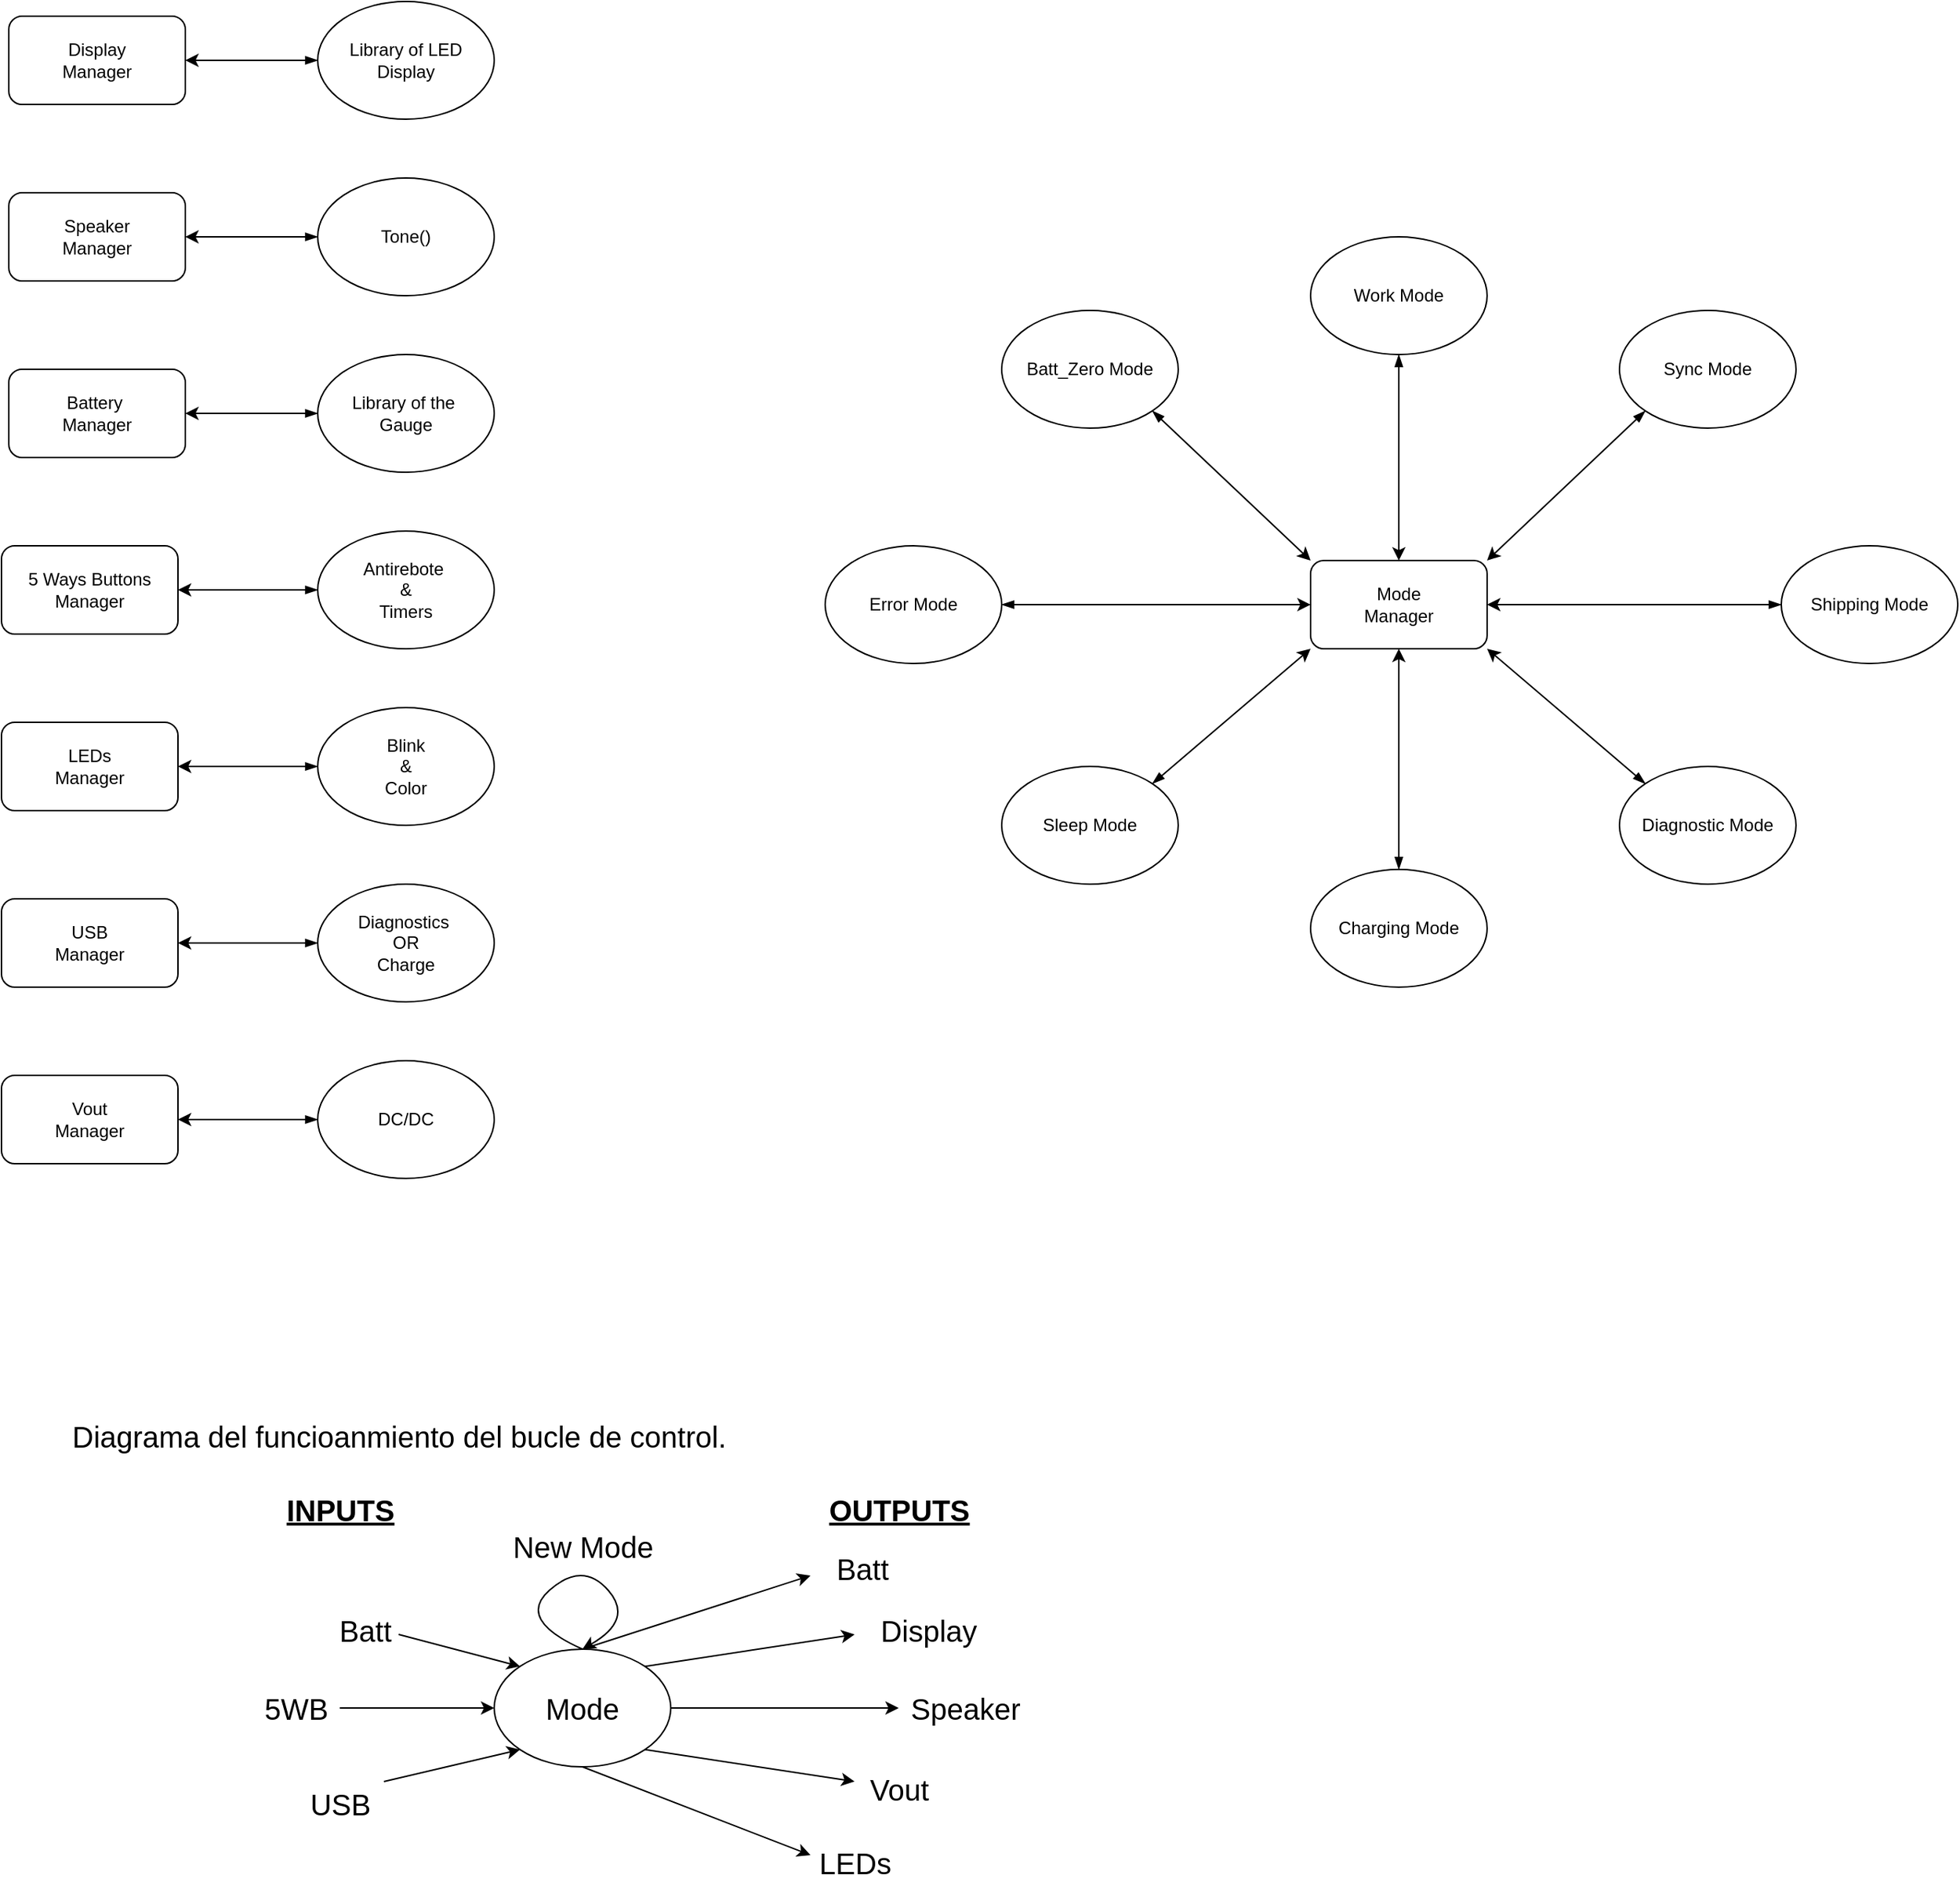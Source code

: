<mxfile version="13.2.2" type="device" pages="2"><diagram id="xsPlRbKnwEi6jcMopyAd" name="Map concept"><mxGraphModel dx="1038" dy="647" grid="1" gridSize="10" guides="1" tooltips="1" connect="1" arrows="1" fold="1" page="1" pageScale="1" pageWidth="3300" pageHeight="4681" math="0" shadow="0"><root><mxCell id="0"/><mxCell id="1" parent="0"/><mxCell id="l8vxRX42R-hr0S0yqgtu-2" value="Mode&lt;br&gt;Manager" style="rounded=1;whiteSpace=wrap;html=1;" parent="1" vertex="1"><mxGeometry x="970" y="460" width="120" height="60" as="geometry"/></mxCell><mxCell id="l8vxRX42R-hr0S0yqgtu-18" style="edgeStyle=none;rounded=0;orthogonalLoop=1;jettySize=auto;html=1;exitX=1;exitY=0.5;exitDx=0;exitDy=0;entryX=0;entryY=0.5;entryDx=0;entryDy=0;startArrow=blockThin;startFill=1;" parent="1" source="l8vxRX42R-hr0S0yqgtu-3" target="l8vxRX42R-hr0S0yqgtu-2" edge="1"><mxGeometry relative="1" as="geometry"/></mxCell><mxCell id="l8vxRX42R-hr0S0yqgtu-3" value="Error Mode" style="ellipse;whiteSpace=wrap;html=1;" parent="1" vertex="1"><mxGeometry x="640" y="450" width="120" height="80" as="geometry"/></mxCell><mxCell id="l8vxRX42R-hr0S0yqgtu-20" style="edgeStyle=none;rounded=0;orthogonalLoop=1;jettySize=auto;html=1;exitX=1;exitY=1;exitDx=0;exitDy=0;entryX=0;entryY=0;entryDx=0;entryDy=0;startArrow=blockThin;startFill=1;" parent="1" source="l8vxRX42R-hr0S0yqgtu-6" target="l8vxRX42R-hr0S0yqgtu-2" edge="1"><mxGeometry relative="1" as="geometry"/></mxCell><mxCell id="l8vxRX42R-hr0S0yqgtu-6" value="Batt_Zero Mode" style="ellipse;whiteSpace=wrap;html=1;" parent="1" vertex="1"><mxGeometry x="760" y="290" width="120" height="80" as="geometry"/></mxCell><mxCell id="l8vxRX42R-hr0S0yqgtu-17" style="edgeStyle=none;rounded=0;orthogonalLoop=1;jettySize=auto;html=1;exitX=0.5;exitY=1;exitDx=0;exitDy=0;entryX=0.5;entryY=0;entryDx=0;entryDy=0;startArrow=blockThin;startFill=1;" parent="1" source="l8vxRX42R-hr0S0yqgtu-7" target="l8vxRX42R-hr0S0yqgtu-2" edge="1"><mxGeometry relative="1" as="geometry"/></mxCell><mxCell id="l8vxRX42R-hr0S0yqgtu-7" value="Work Mode" style="ellipse;whiteSpace=wrap;html=1;" parent="1" vertex="1"><mxGeometry x="970" y="240" width="120" height="80" as="geometry"/></mxCell><mxCell id="l8vxRX42R-hr0S0yqgtu-14" style="edgeStyle=none;rounded=0;orthogonalLoop=1;jettySize=auto;html=1;startArrow=blockThin;startFill=1;" parent="1" source="l8vxRX42R-hr0S0yqgtu-8" target="l8vxRX42R-hr0S0yqgtu-2" edge="1"><mxGeometry relative="1" as="geometry"/></mxCell><mxCell id="l8vxRX42R-hr0S0yqgtu-8" value="Shipping Mode" style="ellipse;whiteSpace=wrap;html=1;" parent="1" vertex="1"><mxGeometry x="1290" y="450" width="120" height="80" as="geometry"/></mxCell><mxCell id="l8vxRX42R-hr0S0yqgtu-13" style="rounded=0;orthogonalLoop=1;jettySize=auto;html=1;exitX=0;exitY=1;exitDx=0;exitDy=0;entryX=1;entryY=0;entryDx=0;entryDy=0;startArrow=blockThin;startFill=1;" parent="1" source="l8vxRX42R-hr0S0yqgtu-9" target="l8vxRX42R-hr0S0yqgtu-2" edge="1"><mxGeometry relative="1" as="geometry"/></mxCell><mxCell id="l8vxRX42R-hr0S0yqgtu-9" value="Sync Mode" style="ellipse;whiteSpace=wrap;html=1;" parent="1" vertex="1"><mxGeometry x="1180" y="290" width="120" height="80" as="geometry"/></mxCell><mxCell id="l8vxRX42R-hr0S0yqgtu-15" style="edgeStyle=none;rounded=0;orthogonalLoop=1;jettySize=auto;html=1;exitX=0;exitY=0;exitDx=0;exitDy=0;entryX=1;entryY=1;entryDx=0;entryDy=0;startArrow=blockThin;startFill=1;" parent="1" source="l8vxRX42R-hr0S0yqgtu-10" target="l8vxRX42R-hr0S0yqgtu-2" edge="1"><mxGeometry relative="1" as="geometry"/></mxCell><mxCell id="l8vxRX42R-hr0S0yqgtu-10" value="Diagnostic Mode" style="ellipse;whiteSpace=wrap;html=1;" parent="1" vertex="1"><mxGeometry x="1180" y="600" width="120" height="80" as="geometry"/></mxCell><mxCell id="l8vxRX42R-hr0S0yqgtu-16" style="edgeStyle=none;rounded=0;orthogonalLoop=1;jettySize=auto;html=1;exitX=0.5;exitY=0;exitDx=0;exitDy=0;entryX=0.5;entryY=1;entryDx=0;entryDy=0;startArrow=blockThin;startFill=1;" parent="1" source="l8vxRX42R-hr0S0yqgtu-11" target="l8vxRX42R-hr0S0yqgtu-2" edge="1"><mxGeometry relative="1" as="geometry"/></mxCell><mxCell id="l8vxRX42R-hr0S0yqgtu-11" value="Charging Mode" style="ellipse;whiteSpace=wrap;html=1;" parent="1" vertex="1"><mxGeometry x="970" y="670" width="120" height="80" as="geometry"/></mxCell><mxCell id="l8vxRX42R-hr0S0yqgtu-19" style="edgeStyle=none;rounded=0;orthogonalLoop=1;jettySize=auto;html=1;exitX=1;exitY=0;exitDx=0;exitDy=0;entryX=0;entryY=1;entryDx=0;entryDy=0;startArrow=blockThin;startFill=1;" parent="1" source="l8vxRX42R-hr0S0yqgtu-12" target="l8vxRX42R-hr0S0yqgtu-2" edge="1"><mxGeometry relative="1" as="geometry"/></mxCell><mxCell id="l8vxRX42R-hr0S0yqgtu-12" value="Sleep Mode" style="ellipse;whiteSpace=wrap;html=1;" parent="1" vertex="1"><mxGeometry x="760" y="600" width="120" height="80" as="geometry"/></mxCell><mxCell id="l8vxRX42R-hr0S0yqgtu-21" value="Display&lt;br&gt;Manager" style="rounded=1;whiteSpace=wrap;html=1;" parent="1" vertex="1"><mxGeometry x="85" y="90" width="120" height="60" as="geometry"/></mxCell><mxCell id="l8vxRX42R-hr0S0yqgtu-22" value="Speaker&lt;br&gt;Manager" style="rounded=1;whiteSpace=wrap;html=1;" parent="1" vertex="1"><mxGeometry x="85" y="210" width="120" height="60" as="geometry"/></mxCell><mxCell id="l8vxRX42R-hr0S0yqgtu-23" value="Battery&amp;nbsp;&lt;br&gt;Manager" style="rounded=1;whiteSpace=wrap;html=1;" parent="1" vertex="1"><mxGeometry x="85" y="330" width="120" height="60" as="geometry"/></mxCell><mxCell id="l8vxRX42R-hr0S0yqgtu-24" value="5 Ways Buttons&lt;br&gt;Manager" style="rounded=1;whiteSpace=wrap;html=1;" parent="1" vertex="1"><mxGeometry x="80" y="450" width="120" height="60" as="geometry"/></mxCell><mxCell id="l8vxRX42R-hr0S0yqgtu-25" value="LEDs&lt;br&gt;Manager" style="rounded=1;whiteSpace=wrap;html=1;" parent="1" vertex="1"><mxGeometry x="80" y="570" width="120" height="60" as="geometry"/></mxCell><mxCell id="l8vxRX42R-hr0S0yqgtu-26" value="USB&lt;br&gt;Manager" style="rounded=1;whiteSpace=wrap;html=1;" parent="1" vertex="1"><mxGeometry x="80" y="690" width="120" height="60" as="geometry"/></mxCell><mxCell id="l8vxRX42R-hr0S0yqgtu-27" value="Vout&lt;br&gt;Manager" style="rounded=1;whiteSpace=wrap;html=1;" parent="1" vertex="1"><mxGeometry x="80" y="810" width="120" height="60" as="geometry"/></mxCell><mxCell id="l8vxRX42R-hr0S0yqgtu-30" value="" style="edgeStyle=none;rounded=0;orthogonalLoop=1;jettySize=auto;html=1;startArrow=blockThin;startFill=1;entryX=1;entryY=0.5;entryDx=0;entryDy=0;" parent="1" source="l8vxRX42R-hr0S0yqgtu-28" target="l8vxRX42R-hr0S0yqgtu-21" edge="1"><mxGeometry relative="1" as="geometry"><mxPoint x="215.0" y="110" as="targetPoint"/></mxGeometry></mxCell><mxCell id="l8vxRX42R-hr0S0yqgtu-28" value="Library of LED Display" style="ellipse;whiteSpace=wrap;html=1;" parent="1" vertex="1"><mxGeometry x="295" y="80" width="120" height="80" as="geometry"/></mxCell><mxCell id="l8vxRX42R-hr0S0yqgtu-32" style="edgeStyle=none;rounded=0;orthogonalLoop=1;jettySize=auto;html=1;startArrow=blockThin;startFill=1;entryX=1;entryY=0.5;entryDx=0;entryDy=0;" parent="1" source="l8vxRX42R-hr0S0yqgtu-31" target="l8vxRX42R-hr0S0yqgtu-22" edge="1"><mxGeometry relative="1" as="geometry"><mxPoint x="280" y="250" as="targetPoint"/></mxGeometry></mxCell><mxCell id="l8vxRX42R-hr0S0yqgtu-31" value="Tone()" style="ellipse;whiteSpace=wrap;html=1;" parent="1" vertex="1"><mxGeometry x="295" y="200" width="120" height="80" as="geometry"/></mxCell><mxCell id="l8vxRX42R-hr0S0yqgtu-34" style="edgeStyle=none;rounded=0;orthogonalLoop=1;jettySize=auto;html=1;entryX=1;entryY=0.5;entryDx=0;entryDy=0;startArrow=blockThin;startFill=1;" parent="1" source="l8vxRX42R-hr0S0yqgtu-33" target="l8vxRX42R-hr0S0yqgtu-23" edge="1"><mxGeometry relative="1" as="geometry"/></mxCell><mxCell id="l8vxRX42R-hr0S0yqgtu-33" value="Library of the&amp;nbsp;&lt;br&gt;Gauge" style="ellipse;whiteSpace=wrap;html=1;" parent="1" vertex="1"><mxGeometry x="295" y="320" width="120" height="80" as="geometry"/></mxCell><mxCell id="l8vxRX42R-hr0S0yqgtu-36" style="edgeStyle=none;rounded=0;orthogonalLoop=1;jettySize=auto;html=1;entryX=1;entryY=0.5;entryDx=0;entryDy=0;startArrow=blockThin;startFill=1;" parent="1" source="l8vxRX42R-hr0S0yqgtu-35" target="l8vxRX42R-hr0S0yqgtu-24" edge="1"><mxGeometry relative="1" as="geometry"/></mxCell><mxCell id="l8vxRX42R-hr0S0yqgtu-35" value="Antirebote&amp;nbsp;&lt;br&gt;&amp;amp;&lt;br&gt;Timers" style="ellipse;whiteSpace=wrap;html=1;" parent="1" vertex="1"><mxGeometry x="295" y="440" width="120" height="80" as="geometry"/></mxCell><mxCell id="l8vxRX42R-hr0S0yqgtu-38" style="edgeStyle=none;rounded=0;orthogonalLoop=1;jettySize=auto;html=1;entryX=1;entryY=0.5;entryDx=0;entryDy=0;startArrow=blockThin;startFill=1;" parent="1" source="l8vxRX42R-hr0S0yqgtu-37" target="l8vxRX42R-hr0S0yqgtu-25" edge="1"><mxGeometry relative="1" as="geometry"/></mxCell><mxCell id="l8vxRX42R-hr0S0yqgtu-37" value="Blink&lt;br&gt;&amp;amp;&lt;br&gt;Color" style="ellipse;whiteSpace=wrap;html=1;" parent="1" vertex="1"><mxGeometry x="295" y="560" width="120" height="80" as="geometry"/></mxCell><mxCell id="l8vxRX42R-hr0S0yqgtu-40" style="edgeStyle=none;rounded=0;orthogonalLoop=1;jettySize=auto;html=1;exitX=0;exitY=0.5;exitDx=0;exitDy=0;entryX=1;entryY=0.5;entryDx=0;entryDy=0;startArrow=blockThin;startFill=1;" parent="1" source="l8vxRX42R-hr0S0yqgtu-39" target="l8vxRX42R-hr0S0yqgtu-26" edge="1"><mxGeometry relative="1" as="geometry"/></mxCell><mxCell id="l8vxRX42R-hr0S0yqgtu-39" value="Diagnostics&amp;nbsp;&lt;br&gt;OR&lt;br&gt;Charge" style="ellipse;whiteSpace=wrap;html=1;" parent="1" vertex="1"><mxGeometry x="295" y="680" width="120" height="80" as="geometry"/></mxCell><mxCell id="l8vxRX42R-hr0S0yqgtu-42" style="edgeStyle=none;rounded=0;orthogonalLoop=1;jettySize=auto;html=1;exitX=0;exitY=0.5;exitDx=0;exitDy=0;entryX=1;entryY=0.5;entryDx=0;entryDy=0;startArrow=blockThin;startFill=1;" parent="1" source="l8vxRX42R-hr0S0yqgtu-41" target="l8vxRX42R-hr0S0yqgtu-27" edge="1"><mxGeometry relative="1" as="geometry"/></mxCell><mxCell id="l8vxRX42R-hr0S0yqgtu-41" value="DC/DC" style="ellipse;whiteSpace=wrap;html=1;" parent="1" vertex="1"><mxGeometry x="295" y="800" width="120" height="80" as="geometry"/></mxCell><mxCell id="l8vxRX42R-hr0S0yqgtu-43" value="Diagrama del funcioanmiento del bucle de control." style="text;html=1;align=center;verticalAlign=middle;resizable=0;points=[];autosize=1;fontSize=20;" parent="1" vertex="1"><mxGeometry x="120" y="1040" width="460" height="30" as="geometry"/></mxCell><mxCell id="l8vxRX42R-hr0S0yqgtu-51" style="edgeStyle=none;rounded=0;orthogonalLoop=1;jettySize=auto;html=1;exitX=0.5;exitY=0;exitDx=0;exitDy=0;startArrow=none;startFill=0;fontSize=20;" parent="1" source="l8vxRX42R-hr0S0yqgtu-45" edge="1"><mxGeometry relative="1" as="geometry"><mxPoint x="630" y="1150" as="targetPoint"/></mxGeometry></mxCell><mxCell id="l8vxRX42R-hr0S0yqgtu-52" style="edgeStyle=none;rounded=0;orthogonalLoop=1;jettySize=auto;html=1;exitX=1;exitY=0;exitDx=0;exitDy=0;startArrow=none;startFill=0;fontSize=20;" parent="1" source="l8vxRX42R-hr0S0yqgtu-45" edge="1"><mxGeometry relative="1" as="geometry"><mxPoint x="660" y="1190" as="targetPoint"/></mxGeometry></mxCell><mxCell id="l8vxRX42R-hr0S0yqgtu-53" style="edgeStyle=none;rounded=0;orthogonalLoop=1;jettySize=auto;html=1;exitX=1;exitY=0.5;exitDx=0;exitDy=0;startArrow=none;startFill=0;fontSize=20;" parent="1" source="l8vxRX42R-hr0S0yqgtu-45" edge="1"><mxGeometry relative="1" as="geometry"><mxPoint x="690" y="1240" as="targetPoint"/></mxGeometry></mxCell><mxCell id="l8vxRX42R-hr0S0yqgtu-54" style="edgeStyle=none;rounded=0;orthogonalLoop=1;jettySize=auto;html=1;exitX=1;exitY=1;exitDx=0;exitDy=0;startArrow=none;startFill=0;fontSize=20;" parent="1" source="l8vxRX42R-hr0S0yqgtu-45" edge="1"><mxGeometry relative="1" as="geometry"><mxPoint x="660" y="1290" as="targetPoint"/></mxGeometry></mxCell><mxCell id="l8vxRX42R-hr0S0yqgtu-55" style="edgeStyle=none;rounded=0;orthogonalLoop=1;jettySize=auto;html=1;exitX=0.5;exitY=1;exitDx=0;exitDy=0;startArrow=none;startFill=0;fontSize=20;" parent="1" source="l8vxRX42R-hr0S0yqgtu-45" edge="1"><mxGeometry relative="1" as="geometry"><mxPoint x="630" y="1340" as="targetPoint"/></mxGeometry></mxCell><mxCell id="l8vxRX42R-hr0S0yqgtu-45" value="Mode" style="ellipse;whiteSpace=wrap;html=1;fontSize=20;" parent="1" vertex="1"><mxGeometry x="415" y="1200" width="120" height="80" as="geometry"/></mxCell><mxCell id="l8vxRX42R-hr0S0yqgtu-46" value="" style="endArrow=classic;html=1;fontSize=20;entryX=0;entryY=0;entryDx=0;entryDy=0;" parent="1" target="l8vxRX42R-hr0S0yqgtu-45" edge="1"><mxGeometry width="50" height="50" relative="1" as="geometry"><mxPoint x="350" y="1190" as="sourcePoint"/><mxPoint x="345" y="1280" as="targetPoint"/></mxGeometry></mxCell><mxCell id="l8vxRX42R-hr0S0yqgtu-49" value="" style="endArrow=classic;html=1;fontSize=20;entryX=0;entryY=0.5;entryDx=0;entryDy=0;" parent="1" target="l8vxRX42R-hr0S0yqgtu-45" edge="1"><mxGeometry width="50" height="50" relative="1" as="geometry"><mxPoint x="310" y="1240" as="sourcePoint"/><mxPoint x="750" y="1210" as="targetPoint"/></mxGeometry></mxCell><mxCell id="l8vxRX42R-hr0S0yqgtu-50" value="" style="endArrow=classic;html=1;fontSize=20;entryX=0;entryY=1;entryDx=0;entryDy=0;" parent="1" target="l8vxRX42R-hr0S0yqgtu-45" edge="1"><mxGeometry width="50" height="50" relative="1" as="geometry"><mxPoint x="340" y="1290" as="sourcePoint"/><mxPoint x="750" y="1210" as="targetPoint"/></mxGeometry></mxCell><mxCell id="l8vxRX42R-hr0S0yqgtu-56" value="Batt" style="text;html=1;align=center;verticalAlign=middle;resizable=0;points=[];autosize=1;fontSize=20;" parent="1" vertex="1"><mxGeometry x="302" y="1172" width="50" height="30" as="geometry"/></mxCell><mxCell id="l8vxRX42R-hr0S0yqgtu-57" value="INPUTS" style="text;html=1;align=center;verticalAlign=middle;resizable=0;points=[];autosize=1;fontSize=20;fontStyle=5" parent="1" vertex="1"><mxGeometry x="265" y="1090" width="90" height="30" as="geometry"/></mxCell><mxCell id="l8vxRX42R-hr0S0yqgtu-58" value="OUTPUTS" style="text;html=1;align=center;verticalAlign=middle;resizable=0;points=[];autosize=1;fontSize=20;fontStyle=5" parent="1" vertex="1"><mxGeometry x="635" y="1090" width="110" height="30" as="geometry"/></mxCell><mxCell id="l8vxRX42R-hr0S0yqgtu-59" value="Batt" style="text;html=1;align=center;verticalAlign=middle;resizable=0;points=[];autosize=1;fontSize=20;" parent="1" vertex="1"><mxGeometry x="640" y="1130" width="50" height="30" as="geometry"/></mxCell><mxCell id="l8vxRX42R-hr0S0yqgtu-60" value="5WB" style="text;html=1;align=center;verticalAlign=middle;resizable=0;points=[];autosize=1;fontSize=20;" parent="1" vertex="1"><mxGeometry x="250" y="1225" width="60" height="30" as="geometry"/></mxCell><mxCell id="l8vxRX42R-hr0S0yqgtu-61" value="USB" style="text;html=1;align=center;verticalAlign=middle;resizable=0;points=[];autosize=1;fontSize=20;" parent="1" vertex="1"><mxGeometry x="280" y="1290" width="60" height="30" as="geometry"/></mxCell><mxCell id="l8vxRX42R-hr0S0yqgtu-67" value="Display" style="text;html=1;align=center;verticalAlign=middle;resizable=0;points=[];autosize=1;fontSize=20;" parent="1" vertex="1"><mxGeometry x="670" y="1172" width="80" height="30" as="geometry"/></mxCell><mxCell id="l8vxRX42R-hr0S0yqgtu-68" value="Speaker" style="text;html=1;align=center;verticalAlign=middle;resizable=0;points=[];autosize=1;fontSize=20;" parent="1" vertex="1"><mxGeometry x="690" y="1225" width="90" height="30" as="geometry"/></mxCell><mxCell id="l8vxRX42R-hr0S0yqgtu-69" value="Vout" style="text;html=1;align=center;verticalAlign=middle;resizable=0;points=[];autosize=1;fontSize=20;" parent="1" vertex="1"><mxGeometry x="660" y="1280" width="60" height="30" as="geometry"/></mxCell><mxCell id="l8vxRX42R-hr0S0yqgtu-70" value="LEDs" style="text;html=1;align=center;verticalAlign=middle;resizable=0;points=[];autosize=1;fontSize=20;" parent="1" vertex="1"><mxGeometry x="630" y="1330" width="60" height="30" as="geometry"/></mxCell><mxCell id="l8vxRX42R-hr0S0yqgtu-71" value="" style="curved=1;endArrow=classic;html=1;fontSize=20;exitX=0.5;exitY=0;exitDx=0;exitDy=0;" parent="1" source="l8vxRX42R-hr0S0yqgtu-45" edge="1"><mxGeometry width="50" height="50" relative="1" as="geometry"><mxPoint x="485" y="1170" as="sourcePoint"/><mxPoint x="475" y="1200" as="targetPoint"/><Array as="points"><mxPoint x="430" y="1180"/><mxPoint x="475" y="1140"/><mxPoint x="510" y="1180"/></Array></mxGeometry></mxCell><mxCell id="l8vxRX42R-hr0S0yqgtu-72" value="New Mode" style="edgeLabel;html=1;align=center;verticalAlign=middle;resizable=0;points=[];fontSize=20;" parent="l8vxRX42R-hr0S0yqgtu-71" vertex="1" connectable="0"><mxGeometry x="0.467" y="-7" relative="1" as="geometry"><mxPoint x="-20.77" y="-44.37" as="offset"/></mxGeometry></mxCell></root></mxGraphModel></diagram><diagram id="33lFocOYtb9U_ofX0QR6" name="Mode's SM"><mxGraphModel dx="593" dy="370" grid="1" gridSize="10" guides="1" tooltips="1" connect="1" arrows="1" fold="1" page="1" pageScale="1" pageWidth="3300" pageHeight="4681" math="0" shadow="0"><root><mxCell id="mIqB_HKoAYX3ST08OWgB-0"/><mxCell id="mIqB_HKoAYX3ST08OWgB-1" parent="mIqB_HKoAYX3ST08OWgB-0"/><mxCell id="mIqB_HKoAYX3ST08OWgB-28" value="USB in" style="edgeStyle=none;rounded=0;orthogonalLoop=1;jettySize=auto;html=1;entryX=0;entryY=0;entryDx=0;entryDy=0;startArrow=none;startFill=0;endArrow=classic;endFill=1;fontSize=12;" parent="mIqB_HKoAYX3ST08OWgB-1" target="mIqB_HKoAYX3ST08OWgB-27" edge="1"><mxGeometry relative="1" as="geometry"><mxPoint x="910" y="510" as="sourcePoint"/></mxGeometry></mxCell><mxCell id="mIqB_HKoAYX3ST08OWgB-54" value="*" style="edgeStyle=none;rounded=0;orthogonalLoop=1;jettySize=auto;html=1;exitX=0;exitY=1;exitDx=0;exitDy=0;startArrow=none;startFill=0;endArrow=classic;endFill=1;fontSize=19;" parent="mIqB_HKoAYX3ST08OWgB-1" source="mIqB_HKoAYX3ST08OWgB-3" edge="1"><mxGeometry x="1" y="14" relative="1" as="geometry"><mxPoint x="130" y="540" as="targetPoint"/><mxPoint x="-20" as="offset"/></mxGeometry></mxCell><mxCell id="mIqB_HKoAYX3ST08OWgB-55" value="BATT_LVL_ZERO" style="edgeLabel;html=1;align=center;verticalAlign=middle;resizable=0;points=[];fontSize=14;" parent="mIqB_HKoAYX3ST08OWgB-54" vertex="1" connectable="0"><mxGeometry x="0.135" relative="1" as="geometry"><mxPoint as="offset"/></mxGeometry></mxCell><mxCell id="mIqB_HKoAYX3ST08OWgB-3" value="WORK&lt;br&gt;MODE" style="ellipse;whiteSpace=wrap;html=1;aspect=fixed;fontSize=20;" parent="mIqB_HKoAYX3ST08OWgB-1" vertex="1"><mxGeometry x="180" y="395" width="120" height="120" as="geometry"/></mxCell><mxCell id="mIqB_HKoAYX3ST08OWgB-10" style="edgeStyle=none;rounded=0;orthogonalLoop=1;jettySize=auto;html=1;exitX=0.5;exitY=1;exitDx=0;exitDy=0;startArrow=classic;startFill=1;fontSize=12;endArrow=none;endFill=0;entryX=1;entryY=0;entryDx=0;entryDy=0;" parent="mIqB_HKoAYX3ST08OWgB-1" source="mIqB_HKoAYX3ST08OWgB-5" target="mIqB_HKoAYX3ST08OWgB-3" edge="1"><mxGeometry relative="1" as="geometry"/></mxCell><mxCell id="mIqB_HKoAYX3ST08OWgB-5" value="SYNC&lt;br&gt;MODE" style="ellipse;whiteSpace=wrap;html=1;aspect=fixed;fontSize=20;" parent="mIqB_HKoAYX3ST08OWgB-1" vertex="1"><mxGeometry x="440" y="70" width="120" height="120" as="geometry"/></mxCell><mxCell id="mIqB_HKoAYX3ST08OWgB-13" style="edgeStyle=none;rounded=0;orthogonalLoop=1;jettySize=auto;html=1;exitX=0;exitY=0.333;exitDx=0;exitDy=0;startArrow=none;startFill=0;fontSize=12;exitPerimeter=0;entryX=0.98;entryY=0.374;entryDx=0;entryDy=0;entryPerimeter=0;" parent="mIqB_HKoAYX3ST08OWgB-1" source="mIqB_HKoAYX3ST08OWgB-12" target="mIqB_HKoAYX3ST08OWgB-3" edge="1"><mxGeometry relative="1" as="geometry"><mxPoint x="300" y="440" as="targetPoint"/></mxGeometry></mxCell><mxCell id="mIqB_HKoAYX3ST08OWgB-24" value="&lt;span style=&quot;color: rgba(0 , 0 , 0 , 0) ; font-family: monospace ; font-size: 0px ; background-color: rgb(248 , 249 , 250)&quot;&gt;%3CmxGraphModel%3E%3Croot%3E%3CmxCell%20id%3D%220%22%2F%3E%3CmxCell%20id%3D%221%22%20parent%3D%220%22%2F%3E%3CmxCell%20id%3D%222%22%20value%3D%22Long_Press%26lt%3Bbr%26gt%3BCENTER%22%20style%3D%22edgeLabel%3Bhtml%3D1%3Balign%3Dcenter%3BverticalAlign%3Dmiddle%3Bresizable%3D0%3Bpoints%3D%5B%5D%3BfontSize%3D12%3B%22%20vertex%3D%221%22%20connectable%3D%220%22%20parent%3D%221%22%3E%3CmxGeometry%20x%3D%22368.873%22%20y%3D%22306.535%22%20as%3D%22geometry%22%2F%3E%3C%2FmxCell%3E%3C%2Froot%3E%3C%2FmxGraphModel%3E&lt;/span&gt;&lt;span style=&quot;color: rgba(0 , 0 , 0 , 0) ; font-family: monospace ; font-size: 0px ; background-color: rgb(248 , 249 , 250)&quot;&gt;%3CmxGraphModel%3E%3Croot%3E%3CmxCell%20id%3D%220%22%2F%3E%3CmxCell%20id%3D%221%22%20parent%3D%220%22%2F%3E%3CmxCell%20id%3D%222%22%20value%3D%22Long_Press%26lt%3Bbr%26gt%3BCENTER%22%20style%3D%22edgeLabel%3Bhtml%3D1%3Balign%3Dcenter%3BverticalAlign%3Dmiddle%3Bresizable%3D0%3Bpoints%3D%5B%5D%3BfontSize%3D12%3B%22%20vertex%3D%221%22%20connectable%3D%220%22%20parent%3D%221%22%3E%3CmxGeometry%20x%3D%22368.873%22%20y%3D%22306.535%22%20as%3D%22geometry%22%2F%3E%3C%2FmxCell%3E%3C%2Froot%3E%3C%2FmxGraphModel%3ELO&lt;/span&gt;" style="edgeLabel;html=1;align=center;verticalAlign=middle;resizable=0;points=[];fontSize=12;" parent="mIqB_HKoAYX3ST08OWgB-13" vertex="1" connectable="0"><mxGeometry x="0.068" y="2" relative="1" as="geometry"><mxPoint x="210" y="-5" as="offset"/></mxGeometry></mxCell><mxCell id="mIqB_HKoAYX3ST08OWgB-25" value="Long_Press&lt;br&gt;CENTER" style="edgeLabel;html=1;align=center;verticalAlign=middle;resizable=0;points=[];fontSize=12;" parent="mIqB_HKoAYX3ST08OWgB-13" vertex="1" connectable="0"><mxGeometry x="0.08" y="2" relative="1" as="geometry"><mxPoint x="210" y="-5" as="offset"/></mxGeometry></mxCell><mxCell id="mIqB_HKoAYX3ST08OWgB-16" style="edgeStyle=none;rounded=0;orthogonalLoop=1;jettySize=auto;html=1;exitX=0.019;exitY=0.708;exitDx=0;exitDy=0;entryX=0.975;entryY=0.699;entryDx=0;entryDy=0;startArrow=classic;startFill=1;fontSize=12;entryPerimeter=0;exitPerimeter=0;endArrow=none;endFill=0;" parent="mIqB_HKoAYX3ST08OWgB-1" source="mIqB_HKoAYX3ST08OWgB-12" target="mIqB_HKoAYX3ST08OWgB-3" edge="1"><mxGeometry relative="1" as="geometry"/></mxCell><mxCell id="mIqB_HKoAYX3ST08OWgB-26" value="Long_Press&lt;br&gt;CENTER" style="edgeLabel;html=1;align=center;verticalAlign=middle;resizable=0;points=[];fontSize=12;" parent="mIqB_HKoAYX3ST08OWgB-16" vertex="1" connectable="0"><mxGeometry x="0.081" y="1" relative="1" as="geometry"><mxPoint as="offset"/></mxGeometry></mxCell><mxCell id="mIqB_HKoAYX3ST08OWgB-56" style="edgeStyle=none;rounded=0;orthogonalLoop=1;jettySize=auto;html=1;exitX=0.5;exitY=1;exitDx=0;exitDy=0;startArrow=none;startFill=0;endArrow=classic;endFill=1;fontSize=14;" parent="mIqB_HKoAYX3ST08OWgB-1" source="mIqB_HKoAYX3ST08OWgB-12" edge="1"><mxGeometry relative="1" as="geometry"><mxPoint x="640" y="570" as="targetPoint"/></mxGeometry></mxCell><mxCell id="mIqB_HKoAYX3ST08OWgB-58" value="&lt;span style=&quot;color: rgba(0 , 0 , 0 , 0) ; font-family: monospace ; font-size: 0px ; background-color: rgb(248 , 249 , 250)&quot;&gt;%3CmxGraphModel%3E%3Croot%3E%3CmxCell%20id%3D%220%22%2F%3E%3CmxCell%20id%3D%221%22%20parent%3D%220%22%2F%3E%3CmxCell%20id%3D%222%22%20value%3D%22BATT_LVL_ZERO%22%20style%3D%22edgeLabel%3Bhtml%3D1%3Balign%3Dcenter%3BverticalAlign%3Dmiddle%3Bresizable%3D0%3Bpoints%3D%5B%5D%3BfontSize%3D14%3B%22%20vertex%3D%221%22%20connectable%3D%220%22%20parent%3D%221%22%3E%3CmxGeometry%20x%3D%22601.98%22%20y%3D%22558.02%22%20as%3D%22geometry%22%2F%3E%3C%2FmxCell%3E%3C%2Froot%3E%3C%2FmxGraphModel%3EBA&lt;/span&gt;" style="edgeLabel;html=1;align=center;verticalAlign=middle;resizable=0;points=[];fontSize=14;" parent="mIqB_HKoAYX3ST08OWgB-56" vertex="1" connectable="0"><mxGeometry x="-0.178" relative="1" as="geometry"><mxPoint as="offset"/></mxGeometry></mxCell><mxCell id="mIqB_HKoAYX3ST08OWgB-59" value="BATT_LVL_ZERO" style="edgeLabel;html=1;align=center;verticalAlign=middle;resizable=0;points=[];fontSize=14;" parent="mIqB_HKoAYX3ST08OWgB-56" vertex="1" connectable="0"><mxGeometry x="-0.281" y="3" relative="1" as="geometry"><mxPoint as="offset"/></mxGeometry></mxCell><mxCell id="mIqB_HKoAYX3ST08OWgB-60" value="*" style="edgeLabel;html=1;align=center;verticalAlign=middle;resizable=0;points=[];fontSize=18;fontStyle=1" parent="mIqB_HKoAYX3ST08OWgB-56" vertex="1" connectable="0"><mxGeometry x="0.271" y="-1" relative="1" as="geometry"><mxPoint y="38.97" as="offset"/></mxGeometry></mxCell><mxCell id="mIqB_HKoAYX3ST08OWgB-12" value="SLEEP&lt;br&gt;MODE" style="ellipse;whiteSpace=wrap;html=1;aspect=fixed;fontSize=20;" parent="mIqB_HKoAYX3ST08OWgB-1" vertex="1"><mxGeometry x="600" y="400" width="120" height="120" as="geometry"/></mxCell><mxCell id="mIqB_HKoAYX3ST08OWgB-29" value="USB out" style="edgeStyle=none;rounded=0;orthogonalLoop=1;jettySize=auto;html=1;exitX=0;exitY=0.5;exitDx=0;exitDy=0;entryX=1;entryY=1;entryDx=0;entryDy=0;startArrow=none;startFill=0;endArrow=classic;endFill=1;fontSize=12;" parent="mIqB_HKoAYX3ST08OWgB-1" source="mIqB_HKoAYX3ST08OWgB-27" target="mIqB_HKoAYX3ST08OWgB-12" edge="1"><mxGeometry relative="1" as="geometry"/></mxCell><mxCell id="mIqB_HKoAYX3ST08OWgB-49" value="USB in" style="edgeStyle=none;rounded=0;orthogonalLoop=1;jettySize=auto;html=1;exitX=1;exitY=1;exitDx=0;exitDy=0;entryX=0;entryY=0;entryDx=0;entryDy=0;startArrow=classic;startFill=1;endArrow=none;endFill=0;fontSize=13;" parent="mIqB_HKoAYX3ST08OWgB-1" source="mIqB_HKoAYX3ST08OWgB-27" target="mIqB_HKoAYX3ST08OWgB-47" edge="1"><mxGeometry relative="1" as="geometry"/></mxCell><mxCell id="mIqB_HKoAYX3ST08OWgB-27" value="CHARGING MODE" style="ellipse;whiteSpace=wrap;html=1;aspect=fixed;fontSize=20;" parent="mIqB_HKoAYX3ST08OWgB-1" vertex="1"><mxGeometry x="920" y="560" width="120" height="120" as="geometry"/></mxCell><mxCell id="mIqB_HKoAYX3ST08OWgB-44" style="edgeStyle=none;rounded=0;orthogonalLoop=1;jettySize=auto;html=1;exitX=0.5;exitY=0;exitDx=0;exitDy=0;entryX=0;entryY=1;entryDx=0;entryDy=0;startArrow=none;startFill=0;endArrow=classic;endFill=1;fontSize=13;" parent="mIqB_HKoAYX3ST08OWgB-1" source="mIqB_HKoAYX3ST08OWgB-30" target="mIqB_HKoAYX3ST08OWgB-27" edge="1"><mxGeometry relative="1" as="geometry"/></mxCell><mxCell id="mIqB_HKoAYX3ST08OWgB-45" value="USB out" style="edgeStyle=none;rounded=0;orthogonalLoop=1;jettySize=auto;html=1;exitX=0;exitY=0;exitDx=0;exitDy=0;startArrow=none;startFill=0;endArrow=classic;endFill=1;fontSize=13;" parent="mIqB_HKoAYX3ST08OWgB-1" source="mIqB_HKoAYX3ST08OWgB-30" target="mIqB_HKoAYX3ST08OWgB-12" edge="1"><mxGeometry relative="1" as="geometry"/></mxCell><mxCell id="mIqB_HKoAYX3ST08OWgB-30" value="DIAGNOSTIC&lt;br&gt;MODE" style="ellipse;whiteSpace=wrap;html=1;aspect=fixed;fontSize=20;" parent="mIqB_HKoAYX3ST08OWgB-1" vertex="1"><mxGeometry x="800" y="760" width="120" height="120" as="geometry"/></mxCell><mxCell id="mIqB_HKoAYX3ST08OWgB-34" style="edgeStyle=none;rounded=0;orthogonalLoop=1;jettySize=auto;html=1;exitX=0;exitY=1;exitDx=0;exitDy=0;entryX=1;entryY=0;entryDx=0;entryDy=0;startArrow=none;startFill=0;endArrow=classic;endFill=1;fontSize=12;" parent="mIqB_HKoAYX3ST08OWgB-1" source="mIqB_HKoAYX3ST08OWgB-33" target="mIqB_HKoAYX3ST08OWgB-27" edge="1"><mxGeometry relative="1" as="geometry"/></mxCell><mxCell id="mIqB_HKoAYX3ST08OWgB-35" value="USB in" style="edgeLabel;html=1;align=center;verticalAlign=middle;resizable=0;points=[];fontSize=12;" parent="mIqB_HKoAYX3ST08OWgB-34" vertex="1" connectable="0"><mxGeometry x="-0.305" y="5" relative="1" as="geometry"><mxPoint as="offset"/></mxGeometry></mxCell><mxCell id="9hsNOPXbBQ02b8wuHjih-1" style="rounded=0;orthogonalLoop=1;jettySize=auto;html=1;" parent="mIqB_HKoAYX3ST08OWgB-1" source="mIqB_HKoAYX3ST08OWgB-33" edge="1"><mxGeometry relative="1" as="geometry"><mxPoint x="702" y="418" as="targetPoint"/></mxGeometry></mxCell><mxCell id="9hsNOPXbBQ02b8wuHjih-2" value="USB_out" style="edgeLabel;html=1;align=center;verticalAlign=middle;resizable=0;points=[];" parent="9hsNOPXbBQ02b8wuHjih-1" vertex="1" connectable="0"><mxGeometry x="-0.294" relative="1" as="geometry"><mxPoint x="-21.92" as="offset"/></mxGeometry></mxCell><mxCell id="mIqB_HKoAYX3ST08OWgB-33" value="SHIPPING&amp;nbsp;&lt;br&gt;MODE" style="ellipse;whiteSpace=wrap;html=1;aspect=fixed;fontSize=20;" parent="mIqB_HKoAYX3ST08OWgB-1" vertex="1"><mxGeometry x="1120" y="360" width="120" height="120" as="geometry"/></mxCell><mxCell id="mIqB_HKoAYX3ST08OWgB-36" value="" style="endArrow=classic;html=1;fontSize=12;entryX=1;entryY=0;entryDx=0;entryDy=0;" parent="mIqB_HKoAYX3ST08OWgB-1" target="mIqB_HKoAYX3ST08OWgB-33" edge="1"><mxGeometry width="50" height="50" relative="1" as="geometry"><mxPoint x="1310" y="300" as="sourcePoint"/><mxPoint x="990" y="470" as="targetPoint"/></mxGeometry></mxCell><mxCell id="mIqB_HKoAYX3ST08OWgB-37" value="&quot;BOUGHT&quot;" style="text;html=1;align=center;verticalAlign=middle;resizable=0;points=[];autosize=1;fontSize=12;" parent="mIqB_HKoAYX3ST08OWgB-1" vertex="1"><mxGeometry x="1305" y="280" width="80" height="20" as="geometry"/></mxCell><mxCell id="mIqB_HKoAYX3ST08OWgB-43" value="BUTTON &lt;br&gt;SEQUENCE" style="edgeStyle=none;rounded=0;orthogonalLoop=1;jettySize=auto;html=1;exitX=1;exitY=0;exitDx=0;exitDy=0;entryX=0.5;entryY=1;entryDx=0;entryDy=0;startArrow=classic;startFill=1;endArrow=none;endFill=0;fontSize=13;" parent="mIqB_HKoAYX3ST08OWgB-1" source="mIqB_HKoAYX3ST08OWgB-30" target="mIqB_HKoAYX3ST08OWgB-27" edge="1"><mxGeometry x="-0.102" y="22" relative="1" as="geometry"><mxPoint as="offset"/></mxGeometry></mxCell><mxCell id="mIqB_HKoAYX3ST08OWgB-50" style="edgeStyle=none;rounded=0;orthogonalLoop=1;jettySize=auto;html=1;exitX=1;exitY=0.5;exitDx=0;exitDy=0;startArrow=classic;startFill=1;endArrow=none;endFill=0;fontSize=13;" parent="mIqB_HKoAYX3ST08OWgB-1" source="mIqB_HKoAYX3ST08OWgB-47" edge="1"><mxGeometry relative="1" as="geometry"><mxPoint x="1390" y="780.333" as="targetPoint"/></mxGeometry></mxCell><mxCell id="mIqB_HKoAYX3ST08OWgB-52" value="BATT_LVL_ZERO" style="edgeLabel;html=1;align=center;verticalAlign=middle;resizable=0;points=[];fontSize=13;" parent="mIqB_HKoAYX3ST08OWgB-50" vertex="1" connectable="0"><mxGeometry x="0.246" y="2" relative="1" as="geometry"><mxPoint x="-13.34" y="-8.21" as="offset"/></mxGeometry></mxCell><mxCell id="mIqB_HKoAYX3ST08OWgB-47" value="BATT_ZERO&lt;br&gt;MODE(?)" style="ellipse;whiteSpace=wrap;html=1;aspect=fixed;fontSize=20;" parent="mIqB_HKoAYX3ST08OWgB-1" vertex="1"><mxGeometry x="1080" y="720" width="120" height="120" as="geometry"/></mxCell><mxCell id="mIqB_HKoAYX3ST08OWgB-53" value="*" style="text;html=1;align=center;verticalAlign=middle;resizable=0;points=[];autosize=1;fontSize=18;fontStyle=1" parent="mIqB_HKoAYX3ST08OWgB-1" vertex="1"><mxGeometry x="1390" y="765" width="20" height="30" as="geometry"/></mxCell><mxCell id="mIqB_HKoAYX3ST08OWgB-11" value="&#10;&#10;&lt;span style=&quot;color: rgb(0, 0, 0); font-family: helvetica; font-size: 13px; font-style: normal; font-weight: 400; letter-spacing: normal; text-align: center; text-indent: 0px; text-transform: none; word-spacing: 0px; background-color: rgb(255, 255, 255); display: inline; float: none;&quot;&gt;BUTTON&lt;span&gt;&amp;nbsp;&lt;/span&gt;&lt;/span&gt;&lt;br style=&quot;color: rgb(0, 0, 0); font-family: helvetica; font-size: 13px; font-style: normal; font-weight: 400; letter-spacing: normal; text-align: center; text-indent: 0px; text-transform: none; word-spacing: 0px;&quot;&gt;&lt;span style=&quot;color: rgb(0, 0, 0); font-family: helvetica; font-size: 13px; font-style: normal; font-weight: 400; letter-spacing: normal; text-align: center; text-indent: 0px; text-transform: none; word-spacing: 0px; background-color: rgb(255, 255, 255); display: inline; float: none;&quot;&gt;SEQUENCE&lt;/span&gt;&#10;&#10;" style="edgeStyle=none;rounded=0;orthogonalLoop=1;jettySize=auto;html=1;exitX=0.5;exitY=0;exitDx=0;exitDy=0;startArrow=classic;startFill=1;fontSize=12;endArrow=none;endFill=0;entryX=0;entryY=1;entryDx=0;entryDy=0;" parent="mIqB_HKoAYX3ST08OWgB-1" source="mIqB_HKoAYX3ST08OWgB-3" target="mIqB_HKoAYX3ST08OWgB-5" edge="1"><mxGeometry x="0.202" y="-27" relative="1" as="geometry"><Array as="points"/><mxPoint as="offset"/></mxGeometry></mxCell><mxCell id="T5NH3MNIFSTB_1r16Urq-0" value="ERROR&lt;br&gt;MODE" style="ellipse;whiteSpace=wrap;html=1;aspect=fixed;fontSize=20;" parent="mIqB_HKoAYX3ST08OWgB-1" vertex="1"><mxGeometry x="1590" y="70" width="120" height="120" as="geometry"/></mxCell><mxCell id="f6fAHNw2h3RYAo2-VcWX-2" value="USB in" style="edgeStyle=none;rounded=0;orthogonalLoop=1;jettySize=auto;html=1;entryX=0;entryY=0;entryDx=0;entryDy=0;startArrow=none;startFill=0;endArrow=classic;endFill=1;fontSize=12;exitX=1;exitY=0.659;exitDx=0;exitDy=0;exitPerimeter=0;" parent="mIqB_HKoAYX3ST08OWgB-1" source="mIqB_HKoAYX3ST08OWgB-12" target="mIqB_HKoAYX3ST08OWgB-27" edge="1"><mxGeometry relative="1" as="geometry"><mxPoint x="140" y="280.0" as="sourcePoint"/><mxPoint x="167.574" y="347.574" as="targetPoint"/></mxGeometry></mxCell><mxCell id="f6fAHNw2h3RYAo2-VcWX-3" value="USB in" style="edgeStyle=none;rounded=0;orthogonalLoop=1;jettySize=auto;html=1;startArrow=none;startFill=0;endArrow=classic;endFill=1;fontSize=12;" parent="mIqB_HKoAYX3ST08OWgB-1" source="mIqB_HKoAYX3ST08OWgB-5" edge="1"><mxGeometry relative="1" as="geometry"><mxPoint x="1630" y="-40.0" as="sourcePoint"/><mxPoint x="590" y="70" as="targetPoint"/></mxGeometry></mxCell></root></mxGraphModel></diagram></mxfile>